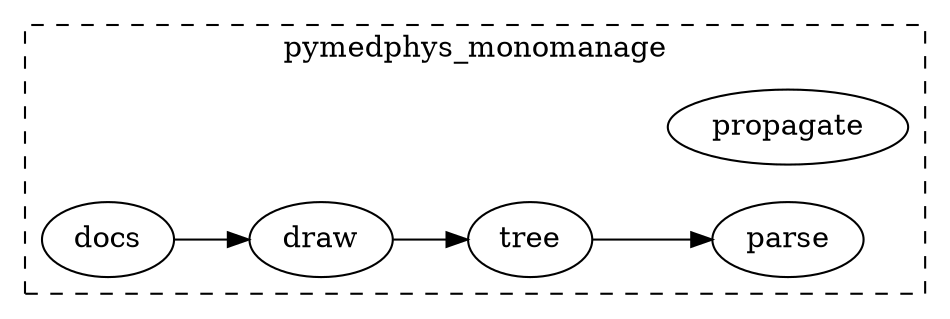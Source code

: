 strict digraph {
	graph [rankdir=LR];
	subgraph cluster_0 {
		graph [URL="#pymedphys-monomanage",
			label=pymedphys_monomanage,
			style=dashed
		];
		{
			graph [rank=same];
			"pymedphys_monomanage.parse"			 [URL="#pymedphys-monomanage-parse",
				label=parse];
			"pymedphys_monomanage.propagate"			 [URL="#pymedphys-monomanage-propagate",
				label=propagate];
		}
		{
			graph [rank=same];
			"pymedphys_monomanage.tree"			 [URL="#pymedphys-monomanage-tree",
				label=tree];
		}
		{
			graph [rank=same];
			"pymedphys_monomanage.draw"			 [URL="#pymedphys-monomanage-draw",
				label=draw];
		}
		{
			graph [rank=same];
			"pymedphys_monomanage.docs"			 [URL="#pymedphys-monomanage-docs",
				label=docs];
		}
	}
	"pymedphys_monomanage.docs" -> "pymedphys_monomanage.draw";
	"pymedphys_monomanage.draw" -> "pymedphys_monomanage.tree";
	"pymedphys_monomanage.tree" -> "pymedphys_monomanage.parse";
}
